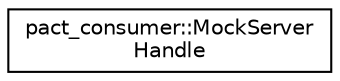 digraph "Graphical Class Hierarchy"
{
 // LATEX_PDF_SIZE
  edge [fontname="Helvetica",fontsize="10",labelfontname="Helvetica",labelfontsize="10"];
  node [fontname="Helvetica",fontsize="10",shape=record];
  rankdir="LR";
  Node0 [label="pact_consumer::MockServer\lHandle",height=0.2,width=0.4,color="black", fillcolor="white", style="filled",URL="$classpact__consumer_1_1MockServerHandle.html",tooltip=" "];
}

